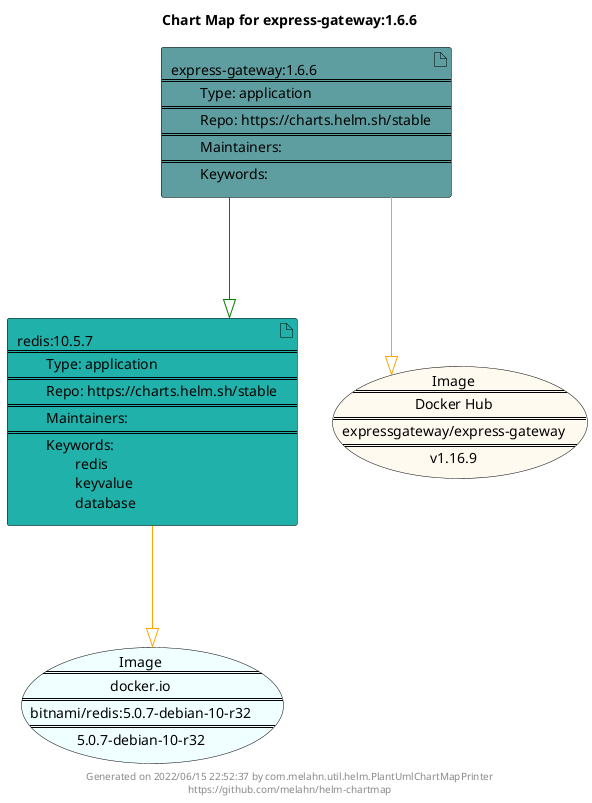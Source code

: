 @startuml
skinparam linetype ortho
skinparam backgroundColor white
skinparam usecaseBorderColor black
skinparam usecaseArrowColor LightSlateGray
skinparam artifactBorderColor black
skinparam artifactArrowColor LightSlateGray

title Chart Map for express-gateway:1.6.6

'There are 2 referenced Helm Charts
artifact "redis:10.5.7\n====\n\tType: application\n====\n\tRepo: https://charts.helm.sh/stable\n====\n\tMaintainers: \n====\n\tKeywords: \n\t\tredis\n\t\tkeyvalue\n\t\tdatabase" as redis_10_5_7 #LightSeaGreen
artifact "express-gateway:1.6.6\n====\n\tType: application\n====\n\tRepo: https://charts.helm.sh/stable\n====\n\tMaintainers: \n====\n\tKeywords: " as express_gateway_1_6_6 #CadetBlue

'There are 2 referenced Docker Images
usecase "Image\n====\ndocker.io\n====\nbitnami/redis:5.0.7-debian-10-r32\n====\n5.0.7-debian-10-r32" as docker_io_bitnami_redis_5_0_7_debian_10_r32 #Azure
usecase "Image\n====\nDocker Hub\n====\nexpressgateway/express-gateway\n====\nv1.16.9" as expressgateway_express_gateway_v1_16_9 #FloralWhite

'Chart Dependencies
express_gateway_1_6_6--[#green]-|>redis_10_5_7
redis_10_5_7--[#orange]-|>docker_io_bitnami_redis_5_0_7_debian_10_r32
express_gateway_1_6_6--[#orange]-|>expressgateway_express_gateway_v1_16_9

center footer Generated on 2022/06/15 22:52:37 by com.melahn.util.helm.PlantUmlChartMapPrinter\nhttps://github.com/melahn/helm-chartmap
@enduml
